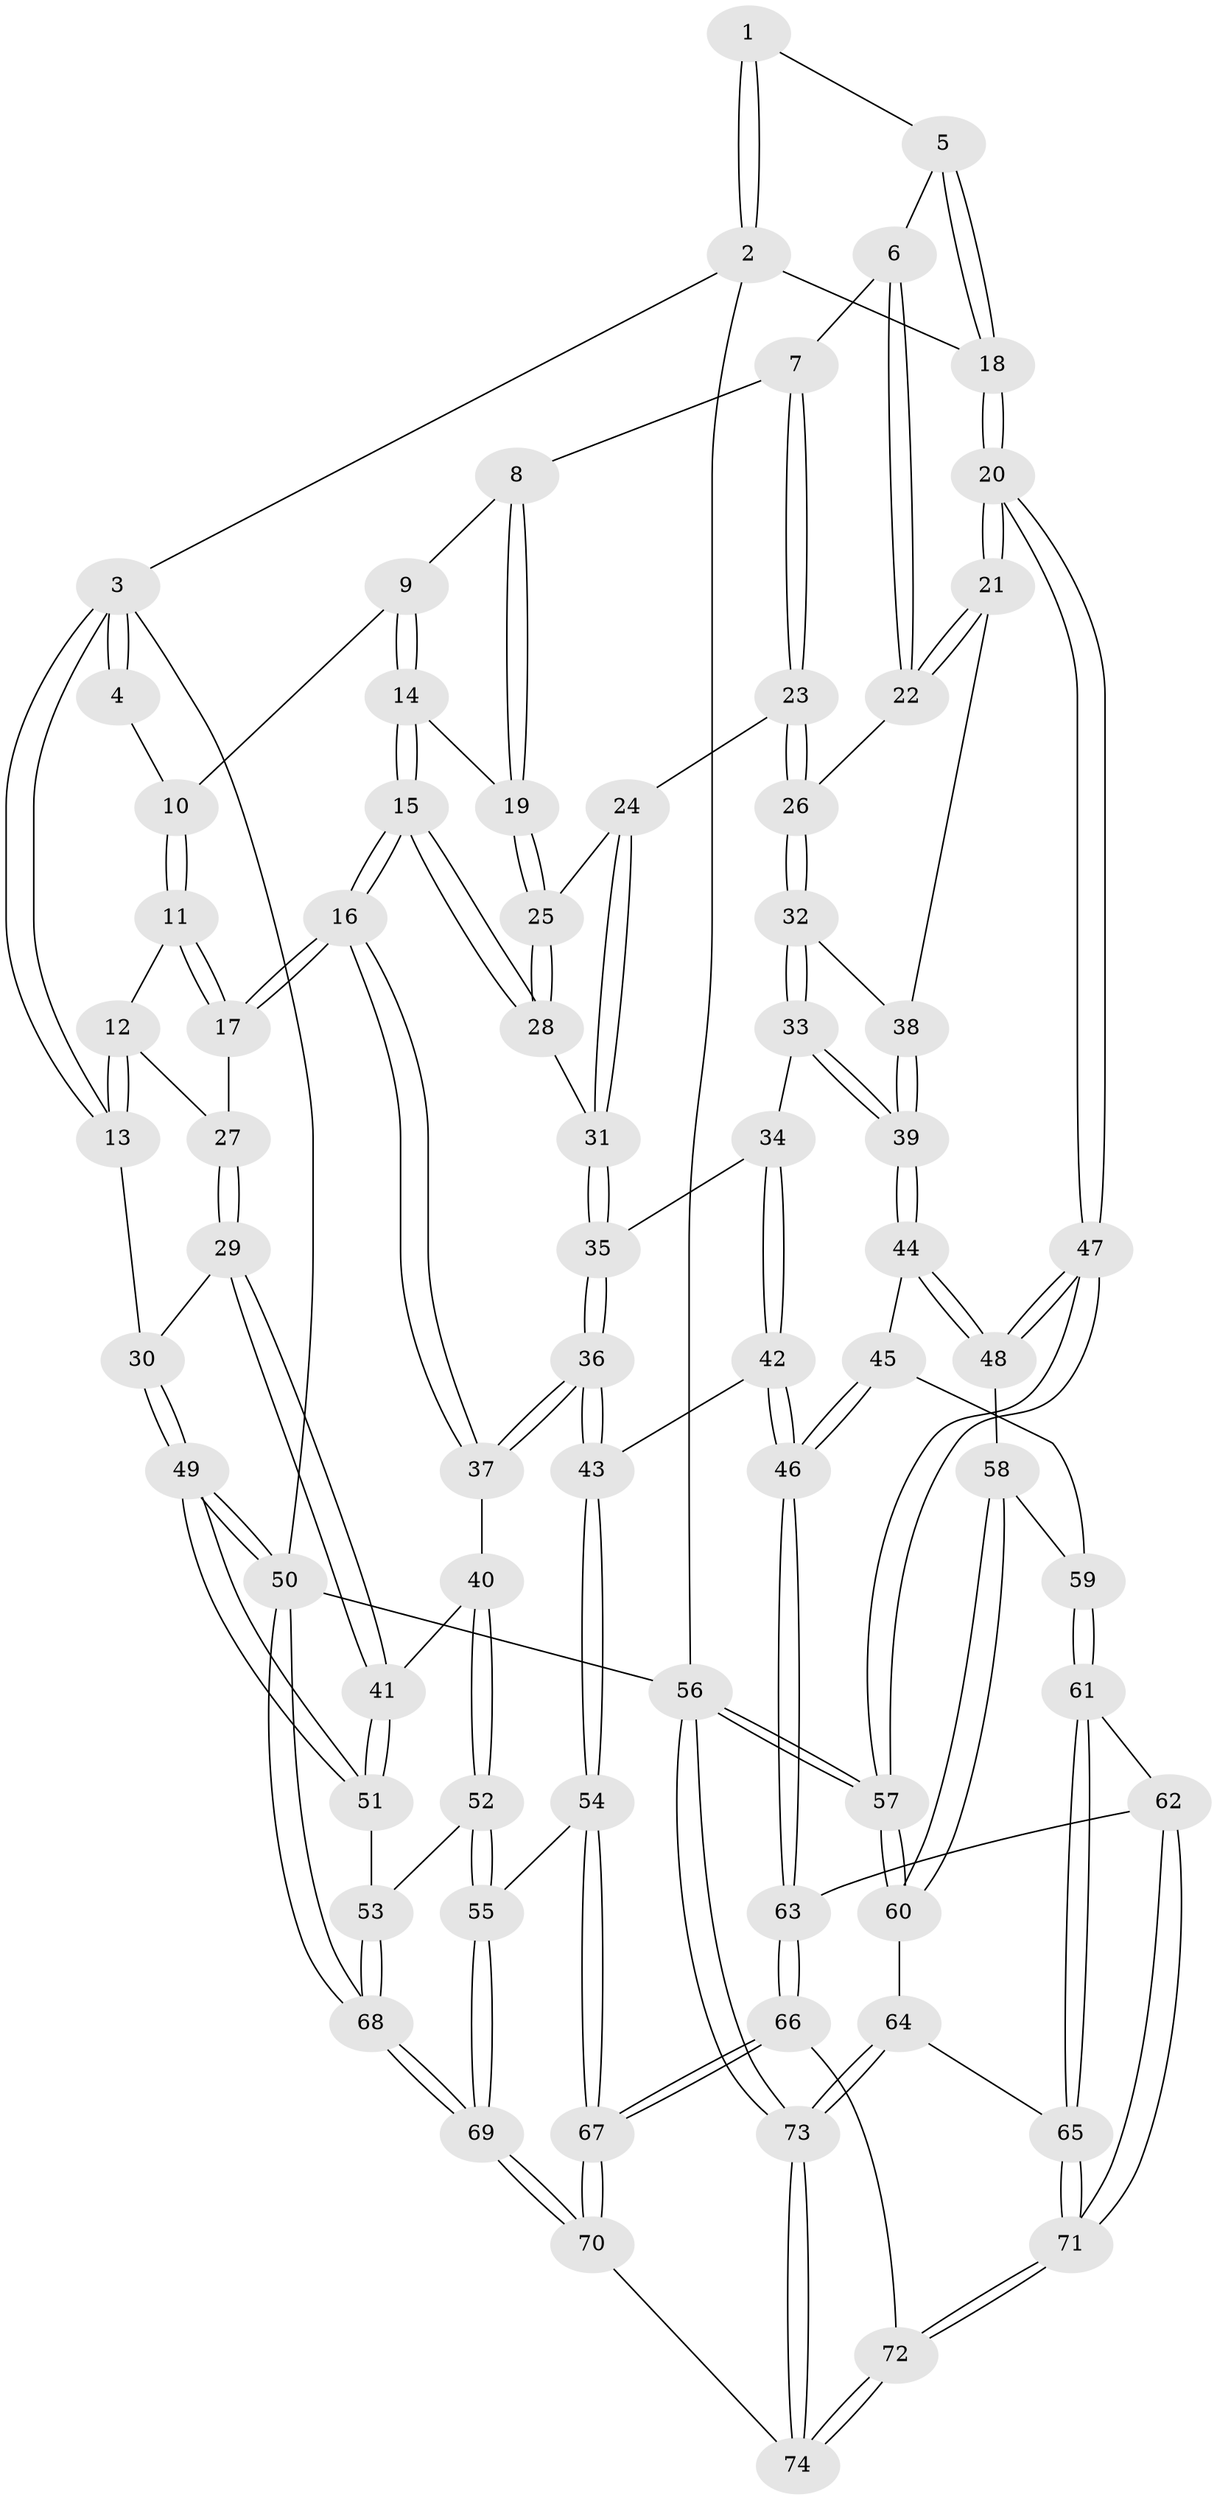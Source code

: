 // Generated by graph-tools (version 1.1) at 2025/38/03/09/25 02:38:48]
// undirected, 74 vertices, 182 edges
graph export_dot {
graph [start="1"]
  node [color=gray90,style=filled];
  1 [pos="+0.9806694554498879+0"];
  2 [pos="+1+0"];
  3 [pos="+0+0"];
  4 [pos="+0.37897900546202934+0"];
  5 [pos="+0.8094833159948007+0.13972148568063064"];
  6 [pos="+0.7733112207339778+0.17355322949955734"];
  7 [pos="+0.7544218420397931+0.18324643278754843"];
  8 [pos="+0.7308848234210708+0.1769680622727154"];
  9 [pos="+0.4115723008344908+0"];
  10 [pos="+0.3926815839205629+0"];
  11 [pos="+0.30189196062397927+0.17640452263708492"];
  12 [pos="+0.07253434602578121+0.23790255116708997"];
  13 [pos="+0+0"];
  14 [pos="+0.5069903839931179+0.24248861516962383"];
  15 [pos="+0.3637853351297456+0.4357047281342479"];
  16 [pos="+0.313448470822345+0.46067000472304775"];
  17 [pos="+0.2875745915652887+0.41548861421254263"];
  18 [pos="+1+0.3942555946284387"];
  19 [pos="+0.5504158278222308+0.27493734116306345"];
  20 [pos="+1+0.44475139845840866"];
  21 [pos="+1+0.4331033634504136"];
  22 [pos="+0.9579039273840833+0.41224332231068284"];
  23 [pos="+0.7130376009641785+0.37551325077006936"];
  24 [pos="+0.6527300492388085+0.3749097505364038"];
  25 [pos="+0.59216510488368+0.3536769033802428"];
  26 [pos="+0.7339041118896062+0.40020787014174003"];
  27 [pos="+0.13630188908205748+0.35774229903626764"];
  28 [pos="+0.5016445762659971+0.41703704472648195"];
  29 [pos="+0+0.46232035039662767"];
  30 [pos="+0+0.47716596927473215"];
  31 [pos="+0.57771965838907+0.5032660162678311"];
  32 [pos="+0.7245472958980851+0.49434636482558875"];
  33 [pos="+0.7116382314374564+0.5384379586401314"];
  34 [pos="+0.6582295435911423+0.5521906433456436"];
  35 [pos="+0.5795024889652074+0.5204230296354462"];
  36 [pos="+0.4471559627681666+0.6146665367317723"];
  37 [pos="+0.30761313103873567+0.5295942653124848"];
  38 [pos="+0.8690470105463283+0.5269324320517335"];
  39 [pos="+0.7764771364104321+0.6324123522529765"];
  40 [pos="+0.3014951647752182+0.5353833539495446"];
  41 [pos="+0.23670071436471396+0.5674940881589197"];
  42 [pos="+0.5755903338101825+0.709727891676491"];
  43 [pos="+0.5110691368820324+0.7073548490582853"];
  44 [pos="+0.7776413537495829+0.6377277069010688"];
  45 [pos="+0.7494927133879368+0.6867788287586458"];
  46 [pos="+0.6449513185779889+0.7405376721495982"];
  47 [pos="+1+0.6523592426792949"];
  48 [pos="+0.9511705663491888+0.6775424940376729"];
  49 [pos="+0+0.7110929085364909"];
  50 [pos="+0+1"];
  51 [pos="+0.1194571624308557+0.6877027584683387"];
  52 [pos="+0.31043168028904045+0.8098065951794184"];
  53 [pos="+0.1728156603292157+0.794396428841016"];
  54 [pos="+0.48402249343797815+0.7652731253272524"];
  55 [pos="+0.3218750385180102+0.8222934535631233"];
  56 [pos="+1+1"];
  57 [pos="+1+0.6844140732061407"];
  58 [pos="+0.8448230824127891+0.7741285259736589"];
  59 [pos="+0.805283995434955+0.7716010838892137"];
  60 [pos="+0.9079885123866989+0.8749426580879305"];
  61 [pos="+0.7985129760821321+0.7872570345298409"];
  62 [pos="+0.7506356610393892+0.858067986837561"];
  63 [pos="+0.6566280445865769+0.7813721654436281"];
  64 [pos="+0.8915463335909338+0.8977261650054157"];
  65 [pos="+0.8793415717006255+0.9014344802388241"];
  66 [pos="+0.6035428758168797+0.919171427453995"];
  67 [pos="+0.5131514883748611+0.9577736263297991"];
  68 [pos="+0+1"];
  69 [pos="+0.3313810732719971+1"];
  70 [pos="+0.35888370867619646+1"];
  71 [pos="+0.7759190951523346+0.9441602788747739"];
  72 [pos="+0.7668125172829905+0.9596526151833021"];
  73 [pos="+1+1"];
  74 [pos="+0.7692862129007529+1"];
  1 -- 2;
  1 -- 2;
  1 -- 5;
  2 -- 3;
  2 -- 18;
  2 -- 56;
  3 -- 4;
  3 -- 4;
  3 -- 13;
  3 -- 13;
  3 -- 50;
  4 -- 10;
  5 -- 6;
  5 -- 18;
  5 -- 18;
  6 -- 7;
  6 -- 22;
  6 -- 22;
  7 -- 8;
  7 -- 23;
  7 -- 23;
  8 -- 9;
  8 -- 19;
  8 -- 19;
  9 -- 10;
  9 -- 14;
  9 -- 14;
  10 -- 11;
  10 -- 11;
  11 -- 12;
  11 -- 17;
  11 -- 17;
  12 -- 13;
  12 -- 13;
  12 -- 27;
  13 -- 30;
  14 -- 15;
  14 -- 15;
  14 -- 19;
  15 -- 16;
  15 -- 16;
  15 -- 28;
  15 -- 28;
  16 -- 17;
  16 -- 17;
  16 -- 37;
  16 -- 37;
  17 -- 27;
  18 -- 20;
  18 -- 20;
  19 -- 25;
  19 -- 25;
  20 -- 21;
  20 -- 21;
  20 -- 47;
  20 -- 47;
  21 -- 22;
  21 -- 22;
  21 -- 38;
  22 -- 26;
  23 -- 24;
  23 -- 26;
  23 -- 26;
  24 -- 25;
  24 -- 31;
  24 -- 31;
  25 -- 28;
  25 -- 28;
  26 -- 32;
  26 -- 32;
  27 -- 29;
  27 -- 29;
  28 -- 31;
  29 -- 30;
  29 -- 41;
  29 -- 41;
  30 -- 49;
  30 -- 49;
  31 -- 35;
  31 -- 35;
  32 -- 33;
  32 -- 33;
  32 -- 38;
  33 -- 34;
  33 -- 39;
  33 -- 39;
  34 -- 35;
  34 -- 42;
  34 -- 42;
  35 -- 36;
  35 -- 36;
  36 -- 37;
  36 -- 37;
  36 -- 43;
  36 -- 43;
  37 -- 40;
  38 -- 39;
  38 -- 39;
  39 -- 44;
  39 -- 44;
  40 -- 41;
  40 -- 52;
  40 -- 52;
  41 -- 51;
  41 -- 51;
  42 -- 43;
  42 -- 46;
  42 -- 46;
  43 -- 54;
  43 -- 54;
  44 -- 45;
  44 -- 48;
  44 -- 48;
  45 -- 46;
  45 -- 46;
  45 -- 59;
  46 -- 63;
  46 -- 63;
  47 -- 48;
  47 -- 48;
  47 -- 57;
  47 -- 57;
  48 -- 58;
  49 -- 50;
  49 -- 50;
  49 -- 51;
  49 -- 51;
  50 -- 68;
  50 -- 68;
  50 -- 56;
  51 -- 53;
  52 -- 53;
  52 -- 55;
  52 -- 55;
  53 -- 68;
  53 -- 68;
  54 -- 55;
  54 -- 67;
  54 -- 67;
  55 -- 69;
  55 -- 69;
  56 -- 57;
  56 -- 57;
  56 -- 73;
  56 -- 73;
  57 -- 60;
  57 -- 60;
  58 -- 59;
  58 -- 60;
  58 -- 60;
  59 -- 61;
  59 -- 61;
  60 -- 64;
  61 -- 62;
  61 -- 65;
  61 -- 65;
  62 -- 63;
  62 -- 71;
  62 -- 71;
  63 -- 66;
  63 -- 66;
  64 -- 65;
  64 -- 73;
  64 -- 73;
  65 -- 71;
  65 -- 71;
  66 -- 67;
  66 -- 67;
  66 -- 72;
  67 -- 70;
  67 -- 70;
  68 -- 69;
  68 -- 69;
  69 -- 70;
  69 -- 70;
  70 -- 74;
  71 -- 72;
  71 -- 72;
  72 -- 74;
  72 -- 74;
  73 -- 74;
  73 -- 74;
}
